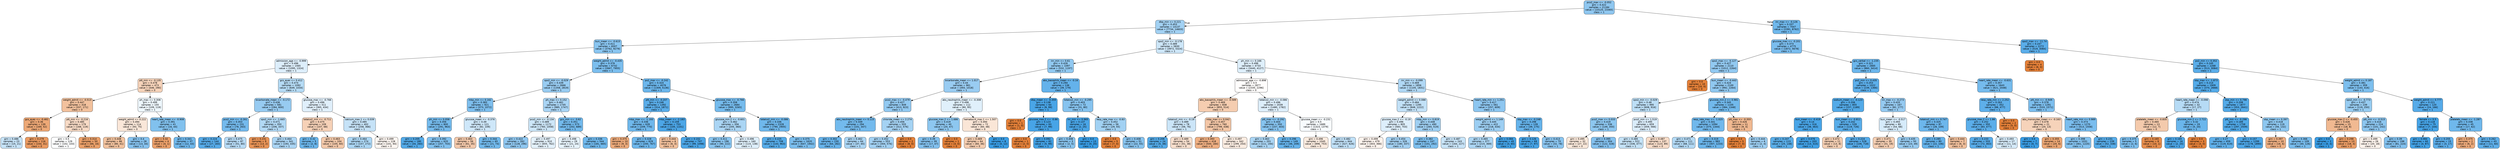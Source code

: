 digraph Tree {
node [shape=box, style="filled, rounded", color="black", fontname="helvetica"] ;
edge [fontname="helvetica"] ;
0 [label="pco2_max <= -0.052\ngini = 0.422\nsamples = 21184\nvalue = [10125, 23365]\nclass = 1", fillcolor="#8fc7f0"] ;
1 [label="dbp_min <= 0.221\ngini = 0.453\nsamples = 14137\nvalue = [7734, 14603]\nclass = 1", fillcolor="#a2d1f3"] ;
0 -> 1 [labeldistance=2.5, labelangle=45, headlabel="True"] ;
2 [label="bun_mean <= -0.615\ngini = 0.411\nsamples = 8307\nvalue = [3762, 9279]\nclass = 1", fillcolor="#89c5f0"] ;
1 -> 2 ;
3 [label="admission_age <= -0.999\ngini = 0.496\nsamples = 1565\nvalue = [1095, 1324]\nclass = 1", fillcolor="#ddeefb"] ;
2 -> 3 ;
4 [label="ptt_min <= -0.135\ngini = 0.478\nsamples = 473\nvalue = [446, 290]\nclass = 0", fillcolor="#f6d3ba"] ;
3 -> 4 ;
5 [label="weight_admit <= -0.513\ngini = 0.447\nsamples = 318\nvalue = [337, 171]\nclass = 0", fillcolor="#f2c19d"] ;
4 -> 5 ;
6 [label="gcs_eyes <= -0.461\ngini = 0.36\nsamples = 139\nvalue = [169, 52]\nclass = 0", fillcolor="#eda876"] ;
5 -> 6 ;
7 [label="gini = 0.486\nsamples = 23\nvalue = [15, 21]\nclass = 1", fillcolor="#c6e3f8"] ;
6 -> 7 ;
8 [label="gini = 0.279\nsamples = 116\nvalue = [154, 31]\nclass = 0", fillcolor="#ea9a61"] ;
6 -> 8 ;
9 [label="ptt_min <= -0.216\ngini = 0.485\nsamples = 179\nvalue = [168, 119]\nclass = 0", fillcolor="#f7dac5"] ;
5 -> 9 ;
10 [label="gini = 0.5\nsamples = 129\nvalue = [102, 103]\nclass = 1", fillcolor="#fdfeff"] ;
9 -> 10 ;
11 [label="gini = 0.314\nsamples = 50\nvalue = [66, 16]\nclass = 0", fillcolor="#eba069"] ;
9 -> 11 ;
12 [label="ph_max <= 0.308\ngini = 0.499\nsamples = 155\nvalue = [109, 119]\nclass = 1", fillcolor="#eef7fd"] ;
4 -> 12 ;
13 [label="weight_admit <= 0.222\ngini = 0.494\nsamples = 114\nvalue = [93, 75]\nclass = 0", fillcolor="#fae7d9"] ;
12 -> 13 ;
14 [label="gini = 0.448\nsamples = 86\nvalue = [80, 41]\nclass = 0", fillcolor="#f2c29e"] ;
13 -> 14 ;
15 [label="gini = 0.4\nsamples = 28\nvalue = [13, 34]\nclass = 1", fillcolor="#85c2ef"] ;
13 -> 15 ;
16 [label="heart_rate_mean <= -0.908\ngini = 0.391\nsamples = 41\nvalue = [16, 44]\nclass = 1", fillcolor="#81c1ee"] ;
12 -> 16 ;
17 [label="gini = 0.32\nsamples = 4\nvalue = [4, 1]\nclass = 0", fillcolor="#eca06a"] ;
16 -> 17 ;
18 [label="gini = 0.341\nsamples = 37\nvalue = [12, 43]\nclass = 1", fillcolor="#70b8ec"] ;
16 -> 18 ;
19 [label="gcs_eyes <= 0.412\ngini = 0.474\nsamples = 1092\nvalue = [649, 1034]\nclass = 1", fillcolor="#b5dbf5"] ;
3 -> 19 ;
20 [label="bicarbonate_mean <= -0.172\ngini = 0.436\nsamples = 581\nvalue = [284, 600]\nclass = 1", fillcolor="#97cbf1"] ;
19 -> 20 ;
21 [label="pco2_min <= -0.261\ngini = 0.353\nsamples = 231\nvalue = [78, 263]\nclass = 1", fillcolor="#74baed"] ;
20 -> 21 ;
22 [label="gini = 0.224\nsamples = 144\nvalue = [27, 183]\nclass = 1", fillcolor="#56abe9"] ;
21 -> 22 ;
23 [label="gini = 0.475\nsamples = 87\nvalue = [51, 80]\nclass = 1", fillcolor="#b7dbf6"] ;
21 -> 23 ;
24 [label="spo2_min <= -1.665\ngini = 0.471\nsamples = 350\nvalue = [206, 337]\nclass = 1", fillcolor="#b2d9f5"] ;
20 -> 24 ;
25 [label="gini = 0.231\nsamples = 9\nvalue = [13, 2]\nclass = 0", fillcolor="#e99457"] ;
24 -> 25 ;
26 [label="gini = 0.464\nsamples = 341\nvalue = [193, 335]\nclass = 1", fillcolor="#abd5f4"] ;
24 -> 26 ;
27 [label="glucose_max <= -0.766\ngini = 0.496\nsamples = 511\nvalue = [365, 434]\nclass = 1", fillcolor="#e0effb"] ;
19 -> 27 ;
28 [label="totalco2_min <= -0.711\ngini = 0.475\nsamples = 109\nvalue = [107, 68]\nclass = 0", fillcolor="#f6d1b7"] ;
27 -> 28 ;
29 [label="gini = 0.32\nsamples = 5\nvalue = [2, 8]\nclass = 1", fillcolor="#6ab6ec"] ;
28 -> 29 ;
30 [label="gini = 0.463\nsamples = 104\nvalue = [105, 60]\nclass = 0", fillcolor="#f4c9aa"] ;
28 -> 30 ;
31 [label="calcium_max.1 <= 0.039\ngini = 0.485\nsamples = 402\nvalue = [258, 366]\nclass = 1", fillcolor="#c5e2f7"] ;
27 -> 31 ;
32 [label="gini = 0.464\nsamples = 274\nvalue = [157, 272]\nclass = 1", fillcolor="#abd6f4"] ;
31 -> 32 ;
33 [label="gini = 0.499\nsamples = 128\nvalue = [101, 94]\nclass = 0", fillcolor="#fdf6f1"] ;
31 -> 33 ;
34 [label="weight_admit <= -0.435\ngini = 0.376\nsamples = 6742\nvalue = [2667, 7955]\nclass = 1", fillcolor="#7bbeee"] ;
2 -> 34 ;
35 [label="spo2_min <= -0.029\ngini = 0.439\nsamples = 2666\nvalue = [1358, 2819]\nclass = 1", fillcolor="#98ccf2"] ;
34 -> 35 ;
36 [label="mbp_min <= 0.162\ngini = 0.383\nsamples = 921\nvalue = [373, 1072]\nclass = 1", fillcolor="#7ebfee"] ;
35 -> 36 ;
37 [label="ph_min <= 0.058\ngini = 0.356\nsamples = 800\nvalue = [291, 963]\nclass = 1", fillcolor="#75bbed"] ;
36 -> 37 ;
38 [label="gini = 0.205\nsamples = 180\nvalue = [34, 260]\nclass = 1", fillcolor="#53aae8"] ;
37 -> 38 ;
39 [label="gini = 0.392\nsamples = 620\nvalue = [257, 703]\nclass = 1", fillcolor="#81c1ef"] ;
37 -> 39 ;
40 [label="glucose_mean <= -0.376\ngini = 0.49\nsamples = 121\nvalue = [82, 109]\nclass = 1", fillcolor="#cee7f9"] ;
36 -> 40 ;
41 [label="gini = 0.463\nsamples = 56\nvalue = [61, 35]\nclass = 0", fillcolor="#f4c9ab"] ;
40 -> 41 ;
42 [label="gini = 0.344\nsamples = 65\nvalue = [21, 74]\nclass = 1", fillcolor="#71b9ec"] ;
40 -> 42 ;
43 [label="ph_max <= 0.152\ngini = 0.461\nsamples = 1745\nvalue = [985, 1747]\nclass = 1", fillcolor="#a9d4f4"] ;
35 -> 43 ;
44 [label="pco2_min <= -0.134\ngini = 0.489\nsamples = 1172\nvalue = [783, 1058]\nclass = 1", fillcolor="#cce6f8"] ;
43 -> 44 ;
45 [label="gini = 0.422\nsamples = 262\nvalue = [128, 296]\nclass = 1", fillcolor="#8fc7f0"] ;
44 -> 45 ;
46 [label="gini = 0.497\nsamples = 910\nvalue = [655, 762]\nclass = 1", fillcolor="#e3f1fb"] ;
44 -> 46 ;
47 [label="gcs_min <= -3.62\ngini = 0.351\nsamples = 573\nvalue = [202, 689]\nclass = 1", fillcolor="#73baed"] ;
43 -> 47 ;
48 [label="gini = 0.498\nsamples = 29\nvalue = [21, 24]\nclass = 1", fillcolor="#e6f3fc"] ;
47 -> 48 ;
49 [label="gini = 0.336\nsamples = 544\nvalue = [181, 665]\nclass = 1", fillcolor="#6fb8ec"] ;
47 -> 49 ;
50 [label="po2_max <= -0.242\ngini = 0.324\nsamples = 4076\nvalue = [1309, 5136]\nclass = 1", fillcolor="#6bb6ec"] ;
34 -> 50 ;
51 [label="ptt_min <= -0.207\ngini = 0.246\nsamples = 1392\nvalue = [314, 1871]\nclass = 1", fillcolor="#5aade9"] ;
50 -> 51 ;
52 [label="mbp_max <= -1.193\ngini = 0.336\nsamples = 639\nvalue = [209, 770]\nclass = 1", fillcolor="#6fb8ec"] ;
51 -> 52 ;
53 [label="gini = 0.375\nsamples = 10\nvalue = [9, 3]\nclass = 0", fillcolor="#eeab7b"] ;
52 -> 53 ;
54 [label="gini = 0.328\nsamples = 629\nvalue = [200, 767]\nclass = 1", fillcolor="#6db7ec"] ;
52 -> 54 ;
55 [label="mbp_mean <= -2.183\ngini = 0.159\nsamples = 753\nvalue = [105, 1101]\nclass = 1", fillcolor="#4ca6e7"] ;
51 -> 55 ;
56 [label="gini = 0.444\nsamples = 6\nvalue = [6, 3]\nclass = 0", fillcolor="#f2c09c"] ;
55 -> 56 ;
57 [label="gini = 0.152\nsamples = 747\nvalue = [99, 1098]\nclass = 1", fillcolor="#4ba6e7"] ;
55 -> 57 ;
58 [label="glucose_max <= -0.766\ngini = 0.358\nsamples = 2684\nvalue = [995, 3265]\nclass = 1", fillcolor="#75bbed"] ;
50 -> 58 ;
59 [label="glucose_min.2 <= -0.601\ngini = 0.462\nsamples = 356\nvalue = [205, 360]\nclass = 1", fillcolor="#aad5f4"] ;
58 -> 59 ;
60 [label="gini = 0.411\nsamples = 196\nvalue = [90, 222]\nclass = 1", fillcolor="#89c5f0"] ;
59 -> 60 ;
61 [label="gini = 0.496\nsamples = 160\nvalue = [115, 138]\nclass = 1", fillcolor="#deeffb"] ;
59 -> 61 ;
62 [label="totalco2_min <= -0.086\ngini = 0.336\nsamples = 2328\nvalue = [790, 2905]\nclass = 1", fillcolor="#6fb8ec"] ;
58 -> 62 ;
63 [label="gini = 0.225\nsamples = 708\nvalue = [143, 963]\nclass = 1", fillcolor="#56ace9"] ;
62 -> 63 ;
64 [label="gini = 0.375\nsamples = 1620\nvalue = [647, 1942]\nclass = 1", fillcolor="#7bbeee"] ;
62 -> 64 ;
65 [label="spo2_min <= -0.178\ngini = 0.489\nsamples = 5830\nvalue = [3972, 5324]\nclass = 1", fillcolor="#cde6f8"] ;
1 -> 65 ;
66 [label="inr_min <= 0.61\ngini = 0.426\nsamples = 1097\nvalue = [532, 1197]\nclass = 1", fillcolor="#91c9f1"] ;
65 -> 66 ;
67 [label="bicarbonate_mean <= 1.017\ngini = 0.44\nsamples = 961\nvalue = [493, 1018]\nclass = 1", fillcolor="#99ccf2"] ;
66 -> 67 ;
68 [label="pco2_max <= -0.479\ngini = 0.427\nsamples = 849\nvalue = [413, 923]\nclass = 1", fillcolor="#92c9f1"] ;
67 -> 68 ;
69 [label="abs_neutrophils_mean <= 0.115\ngini = 0.349\nsamples = 294\nvalue = [101, 347]\nclass = 1", fillcolor="#73baed"] ;
68 -> 69 ;
70 [label="gini = 0.302\nsamples = 230\nvalue = [64, 282]\nclass = 1", fillcolor="#66b3eb"] ;
69 -> 70 ;
71 [label="gini = 0.462\nsamples = 64\nvalue = [37, 65]\nclass = 1", fillcolor="#aad5f4"] ;
69 -> 71 ;
72 [label="chloride_mean <= 2.274\ngini = 0.456\nsamples = 555\nvalue = [312, 576]\nclass = 1", fillcolor="#a4d2f3"] ;
68 -> 72 ;
73 [label="gini = 0.452\nsamples = 553\nvalue = [304, 576]\nclass = 1", fillcolor="#a2d1f3"] ;
72 -> 73 ;
74 [label="gini = 0.0\nsamples = 2\nvalue = [8, 0]\nclass = 0", fillcolor="#e58139"] ;
72 -> 74 ;
75 [label="abs_neutrophils_mean <= -0.308\ngini = 0.496\nsamples = 112\nvalue = [80, 95]\nclass = 1", fillcolor="#e0f0fb"] ;
67 -> 75 ;
76 [label="glucose_max.2 <= 1.686\ngini = 0.419\nsamples = 40\nvalue = [20, 47]\nclass = 1", fillcolor="#8dc7f0"] ;
75 -> 76 ;
77 [label="gini = 0.39\nsamples = 39\nvalue = [17, 47]\nclass = 1", fillcolor="#81c0ee"] ;
76 -> 77 ;
78 [label="gini = 0.0\nsamples = 1\nvalue = [3, 0]\nclass = 0", fillcolor="#e58139"] ;
76 -> 78 ;
79 [label="hematocrit_max.1 <= 1.507\ngini = 0.494\nsamples = 72\nvalue = [60, 48]\nclass = 0", fillcolor="#fae6d7"] ;
75 -> 79 ;
80 [label="gini = 0.469\nsamples = 64\nvalue = [60, 36]\nclass = 0", fillcolor="#f5cdb0"] ;
79 -> 80 ;
81 [label="gini = 0.0\nsamples = 8\nvalue = [0, 12]\nclass = 1", fillcolor="#399de5"] ;
79 -> 81 ;
82 [label="abs_basophils_mean <= -0.16\ngini = 0.294\nsamples = 136\nvalue = [39, 179]\nclass = 1", fillcolor="#64b2eb"] ;
66 -> 82 ;
83 [label="dbp_mean <= -0.359\ngini = 0.138\nsamples = 64\nvalue = [8, 99]\nclass = 1", fillcolor="#49a5e7"] ;
82 -> 83 ;
84 [label="gini = 0.0\nsamples = 1\nvalue = [1, 0]\nclass = 0", fillcolor="#e58139"] ;
83 -> 84 ;
85 [label="glucose_max.2 <= -0.86\ngini = 0.123\nsamples = 63\nvalue = [7, 99]\nclass = 1", fillcolor="#47a4e7"] ;
83 -> 85 ;
86 [label="gini = 0.0\nsamples = 1\nvalue = [2, 0]\nclass = 0", fillcolor="#e58139"] ;
85 -> 86 ;
87 [label="gini = 0.092\nsamples = 62\nvalue = [5, 99]\nclass = 1", fillcolor="#43a2e6"] ;
85 -> 87 ;
88 [label="totalco2_min <= -0.295\ngini = 0.403\nsamples = 72\nvalue = [31, 80]\nclass = 1", fillcolor="#86c3ef"] ;
82 -> 88 ;
89 [label="inr_min <= 0.965\ngini = 0.137\nsamples = 16\nvalue = [2, 25]\nclass = 1", fillcolor="#49a5e7"] ;
88 -> 89 ;
90 [label="gini = 0.408\nsamples = 3\nvalue = [2, 5]\nclass = 1", fillcolor="#88c4ef"] ;
89 -> 90 ;
91 [label="gini = 0.0\nsamples = 13\nvalue = [0, 20]\nclass = 1", fillcolor="#399de5"] ;
89 -> 91 ;
92 [label="resp_rate_max <= -0.83\ngini = 0.452\nsamples = 56\nvalue = [29, 55]\nclass = 1", fillcolor="#a1d1f3"] ;
88 -> 92 ;
93 [label="gini = 0.0\nsamples = 5\nvalue = [7, 0]\nclass = 0", fillcolor="#e58139"] ;
92 -> 93 ;
94 [label="gini = 0.408\nsamples = 51\nvalue = [22, 55]\nclass = 1", fillcolor="#88c4ef"] ;
92 -> 94 ;
95 [label="ph_min <= 0.166\ngini = 0.496\nsamples = 4733\nvalue = [3440, 4127]\nclass = 1", fillcolor="#deeffb"] ;
65 -> 95 ;
96 [label="admission_age <= -0.898\ngini = 0.5\nsamples = 2877\nvalue = [2335, 2296]\nclass = 0", fillcolor="#fffdfc"] ;
95 -> 96 ;
97 [label="abs_basophils_mean <= -0.589\ngini = 0.469\nsamples = 838\nvalue = [855, 514]\nclass = 0", fillcolor="#f5cdb0"] ;
96 -> 97 ;
98 [label="totalco2_min <= -0.19\ngini = 0.489\nsamples = 78\nvalue = [56, 76]\nclass = 1", fillcolor="#cbe5f8"] ;
97 -> 98 ;
99 [label="gini = 0.206\nsamples = 24\nvalue = [5, 38]\nclass = 1", fillcolor="#53aae8"] ;
98 -> 99 ;
100 [label="gini = 0.489\nsamples = 54\nvalue = [51, 38]\nclass = 0", fillcolor="#f8dfcd"] ;
98 -> 100 ;
101 [label="mbp_max <= 0.042\ngini = 0.457\nsamples = 760\nvalue = [799, 438]\nclass = 0", fillcolor="#f3c6a6"] ;
97 -> 101 ;
102 [label="gini = 0.393\nsamples = 418\nvalue = [500, 184]\nclass = 0", fillcolor="#efaf82"] ;
101 -> 102 ;
103 [label="gini = 0.497\nsamples = 342\nvalue = [299, 254]\nclass = 0", fillcolor="#fbece1"] ;
101 -> 103 ;
104 [label="totalco2_min <= -0.086\ngini = 0.496\nsamples = 2039\nvalue = [1480, 1782]\nclass = 1", fillcolor="#ddeefb"] ;
96 -> 104 ;
105 [label="ptt_max <= -0.292\ngini = 0.404\nsamples = 350\nvalue = [157, 403]\nclass = 1", fillcolor="#86c3ef"] ;
104 -> 105 ;
106 [label="gini = 0.463\nsamples = 201\nvalue = [111, 194]\nclass = 1", fillcolor="#aad5f4"] ;
105 -> 106 ;
107 [label="gini = 0.296\nsamples = 149\nvalue = [46, 209]\nclass = 1", fillcolor="#65b3eb"] ;
105 -> 107 ;
108 [label="glucose_mean <= -0.231\ngini = 0.5\nsamples = 1689\nvalue = [1323, 1379]\nclass = 1", fillcolor="#f7fbfe"] ;
104 -> 108 ;
109 [label="gini = 0.496\nsamples = 1045\nvalue = [896, 753]\nclass = 0", fillcolor="#fbebdf"] ;
108 -> 109 ;
110 [label="gini = 0.482\nsamples = 644\nvalue = [427, 626]\nclass = 1", fillcolor="#c0e0f7"] ;
108 -> 110 ;
111 [label="inr_min <= -0.099\ngini = 0.469\nsamples = 1856\nvalue = [1105, 1831]\nclass = 1", fillcolor="#b0d8f5"] ;
95 -> 111 ;
112 [label="weight_admit <= 0.088\ngini = 0.484\nsamples = 1295\nvalue = [848, 1222]\nclass = 1", fillcolor="#c2e1f7"] ;
111 -> 112 ;
113 [label="glucose_max.2 <= -0.19\ngini = 0.496\nsamples = 805\nvalue = [583, 703]\nclass = 1", fillcolor="#ddeefb"] ;
112 -> 113 ;
114 [label="gini = 0.499\nsamples = 479\nvalue = [403, 366]\nclass = 0", fillcolor="#fdf3ed"] ;
113 -> 114 ;
115 [label="gini = 0.454\nsamples = 326\nvalue = [180, 337]\nclass = 1", fillcolor="#a3d1f3"] ;
113 -> 115 ;
116 [label="mbp_min <= 0.819\ngini = 0.448\nsamples = 490\nvalue = [265, 519]\nclass = 1", fillcolor="#9ecff2"] ;
112 -> 116 ;
117 [label="gini = 0.382\nsamples = 247\nvalue = [101, 292]\nclass = 1", fillcolor="#7dbfee"] ;
116 -> 117 ;
118 [label="gini = 0.487\nsamples = 243\nvalue = [164, 227]\nclass = 1", fillcolor="#c8e4f8"] ;
116 -> 118 ;
119 [label="heart_rate_min <= 1.251\ngini = 0.417\nsamples = 561\nvalue = [257, 609]\nclass = 1", fillcolor="#8dc6f0"] ;
111 -> 119 ;
120 [label="weight_admit <= 1.149\ngini = 0.445\nsamples = 422\nvalue = [218, 434]\nclass = 1", fillcolor="#9ccef2"] ;
119 -> 120 ;
121 [label="gini = 0.465\nsamples = 377\nvalue = [215, 369]\nclass = 1", fillcolor="#acd6f4"] ;
120 -> 121 ;
122 [label="gini = 0.084\nsamples = 45\nvalue = [3, 65]\nclass = 1", fillcolor="#42a2e6"] ;
120 -> 122 ;
123 [label="sbp_max <= -0.248\ngini = 0.298\nsamples = 139\nvalue = [39, 175]\nclass = 1", fillcolor="#65b3eb"] ;
119 -> 123 ;
124 [label="gini = 0.126\nsamples = 69\nvalue = [7, 97]\nclass = 1", fillcolor="#47a4e7"] ;
123 -> 124 ;
125 [label="gini = 0.413\nsamples = 70\nvalue = [32, 78]\nclass = 1", fillcolor="#8ac5f0"] ;
123 -> 125 ;
126 [label="inr_max <= -0.126\ngini = 0.337\nsamples = 7047\nvalue = [2391, 8762]\nclass = 1", fillcolor="#6fb8ec"] ;
0 -> 126 [labeldistance=2.5, labelangle=-45, headlabel="False"] ;
127 [label="glucose_max <= -0.201\ngini = 0.373\nsamples = 4775\nvalue = [1872, 5678]\nclass = 1", fillcolor="#7abdee"] ;
126 -> 127 ;
128 [label="spo2_max <= -5.127\ngini = 0.427\nsamples = 2110\nvalue = [1012, 2264]\nclass = 1", fillcolor="#92c9f1"] ;
127 -> 128 ;
129 [label="gini = 0.0\nsamples = 10\nvalue = [20, 0]\nclass = 0", fillcolor="#e58139"] ;
128 -> 129 ;
130 [label="bun_mean <= -0.443\ngini = 0.424\nsamples = 2100\nvalue = [992, 2264]\nclass = 1", fillcolor="#90c8f0"] ;
128 -> 130 ;
131 [label="spo2_min <= -0.029\ngini = 0.48\nsamples = 995\nvalue = [608, 916]\nclass = 1", fillcolor="#bcdef6"] ;
130 -> 131 ;
132 [label="pco2_max <= 0.033\ngini = 0.419\nsamples = 336\nvalue = [149, 350]\nclass = 1", fillcolor="#8dc7f0"] ;
131 -> 132 ;
133 [label="gini = 0.495\nsamples = 32\nvalue = [27, 22]\nclass = 0", fillcolor="#fae8da"] ;
132 -> 133 ;
134 [label="gini = 0.395\nsamples = 304\nvalue = [122, 328]\nclass = 1", fillcolor="#83c1ef"] ;
132 -> 134 ;
135 [label="pco2_min <= 1.519\ngini = 0.495\nsamples = 659\nvalue = [459, 566]\nclass = 1", fillcolor="#daecfa"] ;
131 -> 135 ;
136 [label="gini = 0.485\nsamples = 522\nvalue = [336, 477]\nclass = 1", fillcolor="#c4e2f7"] ;
135 -> 136 ;
137 [label="gini = 0.487\nsamples = 137\nvalue = [123, 89]\nclass = 0", fillcolor="#f8dcc8"] ;
135 -> 137 ;
138 [label="glucose_min.2 <= 0.981\ngini = 0.345\nsamples = 1105\nvalue = [384, 1348]\nclass = 1", fillcolor="#71b9ec"] ;
130 -> 138 ;
139 [label="resp_rate_max <= -1.025\ngini = 0.341\nsamples = 1094\nvalue = [375, 1344]\nclass = 1", fillcolor="#70b8ec"] ;
138 -> 139 ;
140 [label="gini = 0.471\nsamples = 111\nvalue = [68, 111]\nclass = 1", fillcolor="#b2d9f5"] ;
139 -> 140 ;
141 [label="gini = 0.319\nsamples = 983\nvalue = [307, 1233]\nclass = 1", fillcolor="#6ab5eb"] ;
139 -> 141 ;
142 [label="ptt_max <= -0.355\ngini = 0.426\nsamples = 11\nvalue = [9, 4]\nclass = 0", fillcolor="#f1b991"] ;
138 -> 142 ;
143 [label="gini = 0.0\nsamples = 5\nvalue = [7, 0]\nclass = 0", fillcolor="#e58139"] ;
142 -> 143 ;
144 [label="gini = 0.444\nsamples = 6\nvalue = [2, 4]\nclass = 1", fillcolor="#9ccef2"] ;
142 -> 144 ;
145 [label="gcs_verbal <= -1.235\ngini = 0.321\nsamples = 2665\nvalue = [860, 3414]\nclass = 1", fillcolor="#6bb6ec"] ;
127 -> 145 ;
146 [label="po2_min <= 0.435\ngini = 0.253\nsamples = 1022\nvalue = [239, 1366]\nclass = 1", fillcolor="#5caeea"] ;
145 -> 146 ;
147 [label="sodium_mean <= -0.123\ngini = 0.206\nsamples = 855\nvalue = [157, 1189]\nclass = 1", fillcolor="#53aae8"] ;
146 -> 147 ;
148 [label="bun_mean <= -0.419\ngini = 0.14\nsamples = 316\nvalue = [38, 463]\nclass = 1", fillcolor="#49a5e7"] ;
147 -> 148 ;
149 [label="gini = 0.247\nsamples = 113\nvalue = [25, 148]\nclass = 1", fillcolor="#5aaee9"] ;
148 -> 149 ;
150 [label="gini = 0.076\nsamples = 203\nvalue = [13, 315]\nclass = 1", fillcolor="#41a1e6"] ;
148 -> 150 ;
151 [label="bun_mean <= -0.811\ngini = 0.242\nsamples = 539\nvalue = [119, 726]\nclass = 1", fillcolor="#59ade9"] ;
147 -> 151 ;
152 [label="gini = 0.472\nsamples = 11\nvalue = [13, 8]\nclass = 0", fillcolor="#f5cfb3"] ;
151 -> 152 ;
153 [label="gini = 0.224\nsamples = 528\nvalue = [106, 718]\nclass = 1", fillcolor="#56abe9"] ;
151 -> 153 ;
154 [label="inr_max <= -0.273\ngini = 0.433\nsamples = 167\nvalue = [82, 177]\nclass = 1", fillcolor="#95caf1"] ;
146 -> 154 ;
155 [label="bun_mean <= -0.517\ngini = 0.493\nsamples = 80\nvalue = [54, 68]\nclass = 1", fillcolor="#d6ebfa"] ;
154 -> 155 ;
156 [label="gini = 0.471\nsamples = 30\nvalue = [31, 19]\nclass = 0", fillcolor="#f5ceb2"] ;
155 -> 156 ;
157 [label="gini = 0.435\nsamples = 50\nvalue = [23, 49]\nclass = 1", fillcolor="#96cbf1"] ;
155 -> 157 ;
158 [label="totalco2_min <= 0.747\ngini = 0.325\nsamples = 87\nvalue = [28, 109]\nclass = 1", fillcolor="#6cb6ec"] ;
154 -> 158 ;
159 [label="gini = 0.285\nsamples = 80\nvalue = [22, 106]\nclass = 1", fillcolor="#62b1ea"] ;
158 -> 159 ;
160 [label="gini = 0.444\nsamples = 7\nvalue = [6, 3]\nclass = 0", fillcolor="#f2c09c"] ;
158 -> 160 ;
161 [label="heart_rate_mean <= -0.631\ngini = 0.357\nsamples = 1643\nvalue = [621, 2048]\nclass = 1", fillcolor="#75bbed"] ;
145 -> 161 ;
162 [label="resp_rate_min <= 2.252\ngini = 0.263\nsamples = 352\nvalue = [88, 477]\nclass = 1", fillcolor="#5eafea"] ;
161 -> 162 ;
163 [label="glucose_max.2 <= 1.86\ngini = 0.252\nsamples = 350\nvalue = [83, 477]\nclass = 1", fillcolor="#5baeea"] ;
162 -> 163 ;
164 [label="gini = 0.233\nsamples = 333\nvalue = [72, 463]\nclass = 1", fillcolor="#58ace9"] ;
163 -> 164 ;
165 [label="gini = 0.493\nsamples = 17\nvalue = [11, 14]\nclass = 1", fillcolor="#d5eaf9"] ;
163 -> 165 ;
166 [label="gini = 0.0\nsamples = 2\nvalue = [5, 0]\nclass = 0", fillcolor="#e58139"] ;
162 -> 166 ;
167 [label="ptt_min <= -0.949\ngini = 0.378\nsamples = 1291\nvalue = [533, 1571]\nclass = 1", fillcolor="#7cbeee"] ;
161 -> 167 ;
168 [label="abs_monocytes_mean <= -0.163\ngini = 0.478\nsamples = 21\nvalue = [20, 13]\nclass = 0", fillcolor="#f6d3ba"] ;
167 -> 168 ;
169 [label="gini = 0.0\nsamples = 7\nvalue = [0, 7]\nclass = 1", fillcolor="#399de5"] ;
168 -> 169 ;
170 [label="gini = 0.355\nsamples = 14\nvalue = [20, 6]\nclass = 0", fillcolor="#eda774"] ;
168 -> 170 ;
171 [label="heart_rate_min <= 0.989\ngini = 0.373\nsamples = 1270\nvalue = [513, 1558]\nclass = 1", fillcolor="#7abdee"] ;
167 -> 171 ;
172 [label="gini = 0.398\nsamples = 1031\nvalue = [461, 1220]\nclass = 1", fillcolor="#84c2ef"] ;
171 -> 172 ;
173 [label="gini = 0.231\nsamples = 239\nvalue = [52, 338]\nclass = 1", fillcolor="#57ace9"] ;
171 -> 173 ;
174 [label="spo2_max <= -11.74\ngini = 0.247\nsamples = 2272\nvalue = [519, 3084]\nclass = 1", fillcolor="#5aade9"] ;
126 -> 174 ;
175 [label="gini = 0.0\nsamples = 4\nvalue = [6, 0]\nclass = 0", fillcolor="#e58139"] ;
174 -> 175 ;
176 [label="po2_min <= 0.352\ngini = 0.245\nsamples = 2268\nvalue = [513, 3084]\nclass = 1", fillcolor="#5aade9"] ;
174 -> 176 ;
177 [label="sbp_max <= -1.873\ngini = 0.214\nsamples = 1909\nvalue = [370, 2668]\nclass = 1", fillcolor="#54abe9"] ;
176 -> 177 ;
178 [label="heart_rate_mean <= -0.098\ngini = 0.474\nsamples = 32\nvalue = [17, 27]\nclass = 1", fillcolor="#b6dbf5"] ;
177 -> 178 ;
179 [label="platelets_mean <= -0.835\ngini = 0.465\nsamples = 13\nvalue = [12, 7]\nclass = 0", fillcolor="#f4caac"] ;
178 -> 179 ;
180 [label="gini = 0.375\nsamples = 5\nvalue = [2, 6]\nclass = 1", fillcolor="#7bbeee"] ;
179 -> 180 ;
181 [label="gini = 0.165\nsamples = 8\nvalue = [10, 1]\nclass = 0", fillcolor="#e88e4d"] ;
179 -> 181 ;
182 [label="glucose_min.2 <= 2.722\ngini = 0.32\nsamples = 19\nvalue = [5, 20]\nclass = 1", fillcolor="#6ab6ec"] ;
178 -> 182 ;
183 [label="gini = 0.165\nsamples = 16\nvalue = [2, 20]\nclass = 1", fillcolor="#4da7e8"] ;
182 -> 183 ;
184 [label="gini = 0.0\nsamples = 3\nvalue = [3, 0]\nclass = 0", fillcolor="#e58139"] ;
182 -> 184 ;
185 [label="sbp_min <= 0.798\ngini = 0.208\nsamples = 1877\nvalue = [353, 2641]\nclass = 1", fillcolor="#53aae8"] ;
177 -> 185 ;
186 [label="ptt_min <= -0.298\ngini = 0.189\nsamples = 1758\nvalue = [297, 2509]\nclass = 1", fillcolor="#50a9e8"] ;
185 -> 186 ;
187 [label="gini = 0.27\nsamples = 459\nvalue = [119, 619]\nclass = 1", fillcolor="#5fb0ea"] ;
186 -> 187 ;
188 [label="gini = 0.157\nsamples = 1299\nvalue = [178, 1890]\nclass = 1", fillcolor="#4ca6e7"] ;
186 -> 188 ;
189 [label="sbp_mean <= 0.397\ngini = 0.418\nsamples = 119\nvalue = [56, 132]\nclass = 1", fillcolor="#8dc7f0"] ;
185 -> 189 ;
190 [label="gini = 0.397\nsamples = 10\nvalue = [16, 6]\nclass = 0", fillcolor="#efb083"] ;
189 -> 190 ;
191 [label="gini = 0.366\nsamples = 109\nvalue = [40, 126]\nclass = 1", fillcolor="#78bced"] ;
189 -> 191 ;
192 [label="weight_admit <= 0.187\ngini = 0.381\nsamples = 359\nvalue = [143, 416]\nclass = 1", fillcolor="#7dbfee"] ;
176 -> 192 ;
193 [label="spo2_min <= -0.773\ngini = 0.437\nsamples = 239\nvalue = [119, 250]\nclass = 1", fillcolor="#97ccf1"] ;
192 -> 193 ;
194 [label="glucose_max.2 <= -0.455\ngini = 0.426\nsamples = 15\nvalue = [18, 8]\nclass = 0", fillcolor="#f1b991"] ;
193 -> 194 ;
195 [label="gini = 0.0\nsamples = 2\nvalue = [0, 4]\nclass = 1", fillcolor="#399de5"] ;
194 -> 195 ;
196 [label="gini = 0.298\nsamples = 13\nvalue = [18, 4]\nclass = 0", fillcolor="#eb9d65"] ;
194 -> 196 ;
197 [label="ptt_min <= -0.515\ngini = 0.416\nsamples = 224\nvalue = [101, 242]\nclass = 1", fillcolor="#8cc6f0"] ;
193 -> 197 ;
198 [label="gini = 0.499\nsamples = 26\nvalue = [20, 18]\nclass = 0", fillcolor="#fcf2eb"] ;
197 -> 198 ;
199 [label="gini = 0.39\nsamples = 198\nvalue = [81, 224]\nclass = 1", fillcolor="#81c0ee"] ;
197 -> 199 ;
200 [label="weight_admit <= 0.777\ngini = 0.221\nsamples = 120\nvalue = [24, 166]\nclass = 1", fillcolor="#56abe9"] ;
192 -> 200 ;
201 [label="female <= 0.5\ngini = 0.118\nsamples = 75\nvalue = [7, 104]\nclass = 1", fillcolor="#46a4e7"] ;
200 -> 201 ;
202 [label="gini = 0.084\nsamples = 60\nvalue = [4, 87]\nclass = 1", fillcolor="#42a2e6"] ;
201 -> 202 ;
203 [label="gini = 0.255\nsamples = 15\nvalue = [3, 17]\nclass = 1", fillcolor="#5caeea"] ;
201 -> 203 ;
204 [label="platelets_mean <= -1.287\ngini = 0.338\nsamples = 45\nvalue = [17, 62]\nclass = 1", fillcolor="#6fb8ec"] ;
200 -> 204 ;
205 [label="gini = 0.375\nsamples = 2\nvalue = [6, 2]\nclass = 0", fillcolor="#eeab7b"] ;
204 -> 205 ;
206 [label="gini = 0.262\nsamples = 43\nvalue = [11, 60]\nclass = 1", fillcolor="#5dafea"] ;
204 -> 206 ;
}